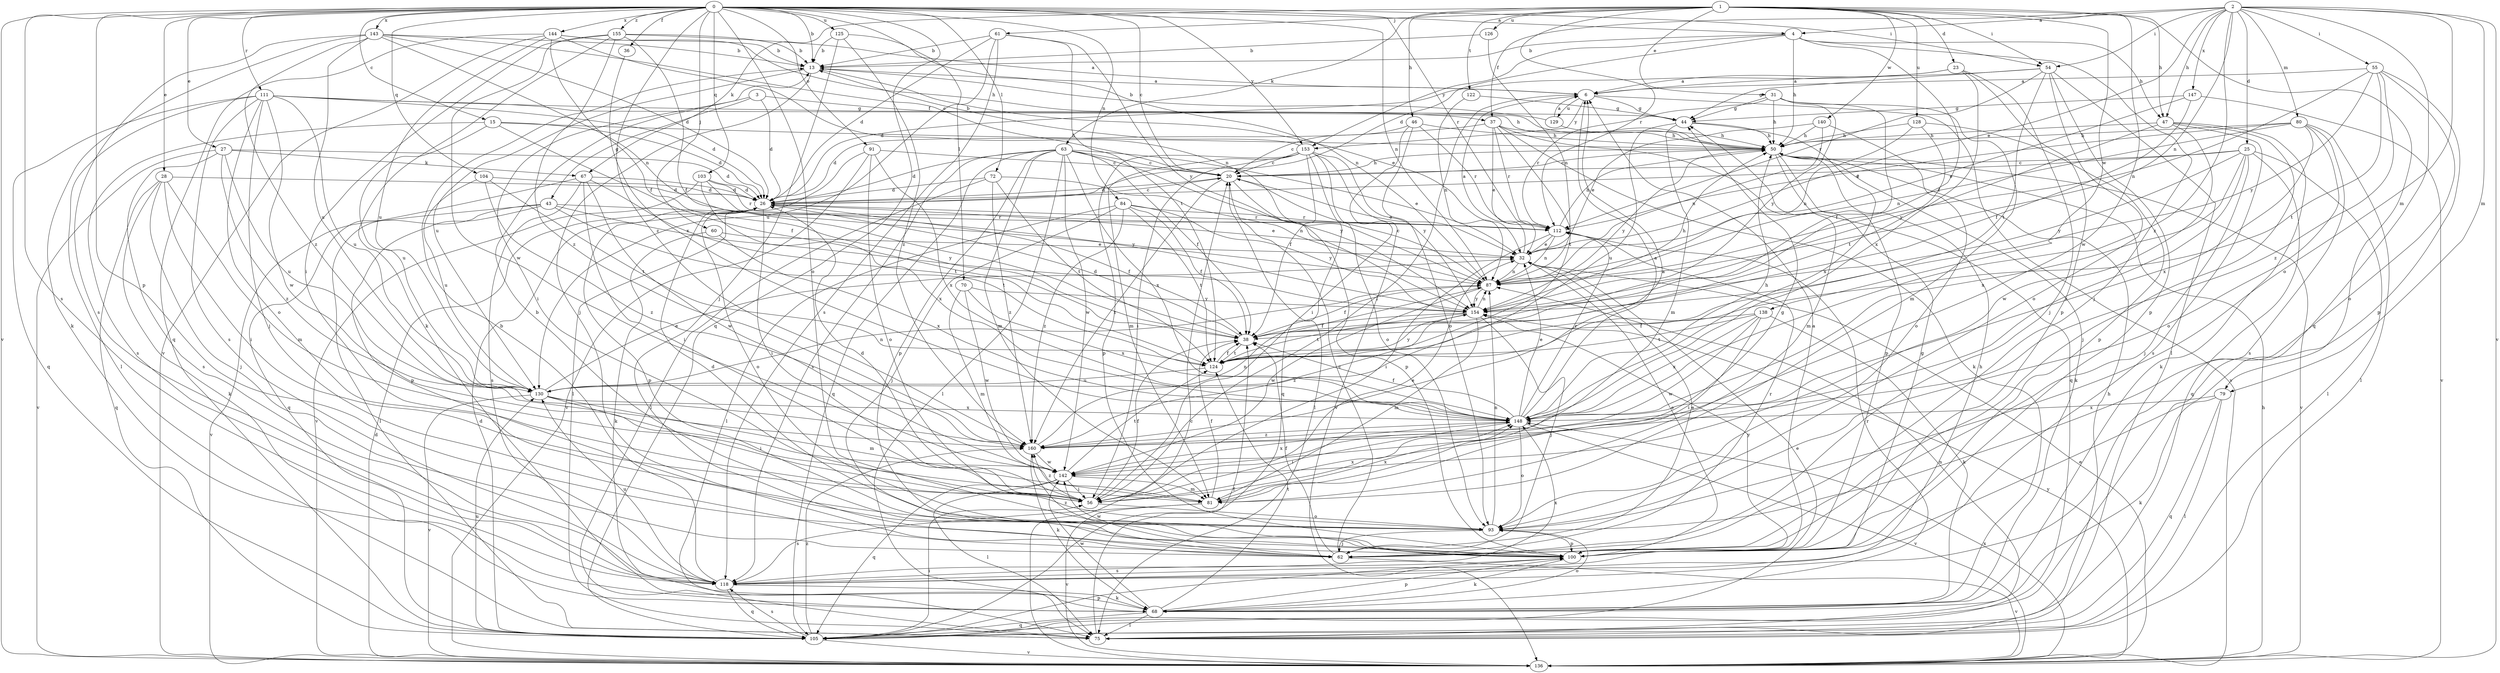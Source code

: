 strict digraph  {
0;
1;
2;
3;
4;
6;
13;
15;
20;
23;
25;
26;
27;
28;
31;
32;
36;
37;
38;
43;
44;
46;
47;
50;
54;
55;
56;
60;
61;
62;
63;
67;
68;
70;
72;
75;
79;
80;
81;
84;
87;
91;
93;
100;
103;
104;
105;
111;
112;
118;
122;
124;
125;
126;
128;
129;
130;
136;
138;
140;
142;
143;
144;
147;
148;
153;
154;
155;
160;
0 -> 4  [label=a];
0 -> 13  [label=b];
0 -> 15  [label=c];
0 -> 20  [label=c];
0 -> 27  [label=e];
0 -> 28  [label=e];
0 -> 36  [label=f];
0 -> 54  [label=i];
0 -> 60  [label=j];
0 -> 70  [label=l];
0 -> 72  [label=l];
0 -> 84  [label=n];
0 -> 87  [label=n];
0 -> 91  [label=o];
0 -> 93  [label=o];
0 -> 100  [label=p];
0 -> 103  [label=q];
0 -> 104  [label=q];
0 -> 105  [label=q];
0 -> 111  [label=r];
0 -> 112  [label=r];
0 -> 118  [label=s];
0 -> 125  [label=u];
0 -> 136  [label=v];
0 -> 143  [label=x];
0 -> 144  [label=x];
0 -> 153  [label=y];
0 -> 155  [label=z];
0 -> 160  [label=z];
1 -> 23  [label=d];
1 -> 31  [label=e];
1 -> 46  [label=h];
1 -> 47  [label=h];
1 -> 54  [label=i];
1 -> 61  [label=j];
1 -> 63  [label=k];
1 -> 67  [label=k];
1 -> 79  [label=m];
1 -> 112  [label=r];
1 -> 122  [label=t];
1 -> 126  [label=u];
1 -> 128  [label=u];
1 -> 138  [label=w];
1 -> 140  [label=w];
1 -> 142  [label=w];
2 -> 4  [label=a];
2 -> 25  [label=d];
2 -> 32  [label=e];
2 -> 37  [label=f];
2 -> 47  [label=h];
2 -> 54  [label=i];
2 -> 55  [label=i];
2 -> 79  [label=m];
2 -> 80  [label=m];
2 -> 87  [label=n];
2 -> 93  [label=o];
2 -> 105  [label=q];
2 -> 136  [label=v];
2 -> 147  [label=x];
2 -> 160  [label=z];
3 -> 26  [label=d];
3 -> 37  [label=f];
3 -> 43  [label=g];
3 -> 56  [label=i];
4 -> 13  [label=b];
4 -> 26  [label=d];
4 -> 38  [label=f];
4 -> 47  [label=h];
4 -> 50  [label=h];
4 -> 62  [label=j];
4 -> 153  [label=y];
6 -> 44  [label=g];
6 -> 56  [label=i];
6 -> 129  [label=u];
6 -> 136  [label=v];
6 -> 153  [label=y];
13 -> 6  [label=a];
13 -> 32  [label=e];
13 -> 62  [label=j];
13 -> 130  [label=u];
15 -> 26  [label=d];
15 -> 38  [label=f];
15 -> 50  [label=h];
15 -> 118  [label=s];
15 -> 130  [label=u];
20 -> 26  [label=d];
20 -> 32  [label=e];
20 -> 50  [label=h];
20 -> 75  [label=l];
20 -> 100  [label=p];
20 -> 160  [label=z];
23 -> 6  [label=a];
23 -> 26  [label=d];
23 -> 62  [label=j];
23 -> 100  [label=p];
23 -> 148  [label=x];
25 -> 20  [label=c];
25 -> 26  [label=d];
25 -> 62  [label=j];
25 -> 75  [label=l];
25 -> 105  [label=q];
25 -> 148  [label=x];
25 -> 154  [label=y];
25 -> 160  [label=z];
26 -> 20  [label=c];
26 -> 32  [label=e];
26 -> 38  [label=f];
26 -> 56  [label=i];
26 -> 93  [label=o];
26 -> 100  [label=p];
26 -> 112  [label=r];
27 -> 26  [label=d];
27 -> 67  [label=k];
27 -> 118  [label=s];
27 -> 130  [label=u];
27 -> 136  [label=v];
27 -> 160  [label=z];
28 -> 26  [label=d];
28 -> 56  [label=i];
28 -> 62  [label=j];
28 -> 68  [label=k];
28 -> 81  [label=m];
28 -> 105  [label=q];
31 -> 38  [label=f];
31 -> 44  [label=g];
31 -> 50  [label=h];
31 -> 81  [label=m];
31 -> 112  [label=r];
31 -> 154  [label=y];
32 -> 6  [label=a];
32 -> 87  [label=n];
36 -> 148  [label=x];
37 -> 26  [label=d];
37 -> 32  [label=e];
37 -> 50  [label=h];
37 -> 68  [label=k];
37 -> 105  [label=q];
37 -> 112  [label=r];
37 -> 124  [label=t];
38 -> 26  [label=d];
38 -> 124  [label=t];
43 -> 75  [label=l];
43 -> 100  [label=p];
43 -> 112  [label=r];
43 -> 124  [label=t];
43 -> 136  [label=v];
43 -> 154  [label=y];
44 -> 50  [label=h];
44 -> 81  [label=m];
44 -> 130  [label=u];
44 -> 148  [label=x];
46 -> 20  [label=c];
46 -> 50  [label=h];
46 -> 56  [label=i];
46 -> 93  [label=o];
46 -> 112  [label=r];
47 -> 50  [label=h];
47 -> 62  [label=j];
47 -> 68  [label=k];
47 -> 118  [label=s];
47 -> 142  [label=w];
47 -> 154  [label=y];
50 -> 20  [label=c];
50 -> 68  [label=k];
50 -> 81  [label=m];
50 -> 100  [label=p];
50 -> 136  [label=v];
50 -> 154  [label=y];
54 -> 6  [label=a];
54 -> 44  [label=g];
54 -> 75  [label=l];
54 -> 93  [label=o];
54 -> 100  [label=p];
54 -> 112  [label=r];
54 -> 124  [label=t];
55 -> 6  [label=a];
55 -> 87  [label=n];
55 -> 93  [label=o];
55 -> 100  [label=p];
55 -> 124  [label=t];
55 -> 154  [label=y];
55 -> 160  [label=z];
56 -> 26  [label=d];
56 -> 32  [label=e];
56 -> 38  [label=f];
56 -> 93  [label=o];
56 -> 148  [label=x];
56 -> 160  [label=z];
60 -> 32  [label=e];
60 -> 68  [label=k];
60 -> 148  [label=x];
61 -> 13  [label=b];
61 -> 26  [label=d];
61 -> 118  [label=s];
61 -> 124  [label=t];
61 -> 130  [label=u];
61 -> 154  [label=y];
62 -> 20  [label=c];
62 -> 32  [label=e];
62 -> 38  [label=f];
62 -> 112  [label=r];
62 -> 136  [label=v];
62 -> 142  [label=w];
63 -> 20  [label=c];
63 -> 26  [label=d];
63 -> 32  [label=e];
63 -> 38  [label=f];
63 -> 75  [label=l];
63 -> 81  [label=m];
63 -> 100  [label=p];
63 -> 105  [label=q];
63 -> 118  [label=s];
63 -> 142  [label=w];
63 -> 148  [label=x];
63 -> 154  [label=y];
67 -> 26  [label=d];
67 -> 56  [label=i];
67 -> 105  [label=q];
67 -> 118  [label=s];
67 -> 124  [label=t];
67 -> 142  [label=w];
68 -> 75  [label=l];
68 -> 93  [label=o];
68 -> 100  [label=p];
68 -> 105  [label=q];
68 -> 112  [label=r];
68 -> 124  [label=t];
68 -> 142  [label=w];
70 -> 81  [label=m];
70 -> 142  [label=w];
70 -> 148  [label=x];
70 -> 154  [label=y];
72 -> 26  [label=d];
72 -> 75  [label=l];
72 -> 87  [label=n];
72 -> 124  [label=t];
72 -> 160  [label=z];
75 -> 38  [label=f];
75 -> 50  [label=h];
75 -> 87  [label=n];
79 -> 68  [label=k];
79 -> 75  [label=l];
79 -> 105  [label=q];
79 -> 148  [label=x];
80 -> 50  [label=h];
80 -> 75  [label=l];
80 -> 87  [label=n];
80 -> 93  [label=o];
80 -> 112  [label=r];
80 -> 118  [label=s];
80 -> 148  [label=x];
81 -> 38  [label=f];
81 -> 44  [label=g];
81 -> 118  [label=s];
81 -> 136  [label=v];
81 -> 148  [label=x];
84 -> 38  [label=f];
84 -> 62  [label=j];
84 -> 75  [label=l];
84 -> 112  [label=r];
84 -> 124  [label=t];
84 -> 154  [label=y];
84 -> 160  [label=z];
87 -> 20  [label=c];
87 -> 38  [label=f];
87 -> 142  [label=w];
87 -> 154  [label=y];
91 -> 20  [label=c];
91 -> 75  [label=l];
91 -> 93  [label=o];
91 -> 136  [label=v];
91 -> 148  [label=x];
93 -> 26  [label=d];
93 -> 62  [label=j];
93 -> 87  [label=n];
93 -> 100  [label=p];
100 -> 6  [label=a];
100 -> 13  [label=b];
100 -> 32  [label=e];
100 -> 68  [label=k];
100 -> 118  [label=s];
100 -> 154  [label=y];
100 -> 160  [label=z];
103 -> 26  [label=d];
103 -> 112  [label=r];
103 -> 136  [label=v];
103 -> 148  [label=x];
103 -> 154  [label=y];
104 -> 26  [label=d];
104 -> 124  [label=t];
104 -> 130  [label=u];
104 -> 160  [label=z];
105 -> 26  [label=d];
105 -> 32  [label=e];
105 -> 56  [label=i];
105 -> 100  [label=p];
105 -> 118  [label=s];
105 -> 130  [label=u];
105 -> 136  [label=v];
105 -> 160  [label=z];
111 -> 26  [label=d];
111 -> 44  [label=g];
111 -> 50  [label=h];
111 -> 62  [label=j];
111 -> 75  [label=l];
111 -> 93  [label=o];
111 -> 105  [label=q];
111 -> 118  [label=s];
111 -> 130  [label=u];
111 -> 142  [label=w];
112 -> 32  [label=e];
112 -> 50  [label=h];
112 -> 56  [label=i];
112 -> 87  [label=n];
118 -> 13  [label=b];
118 -> 44  [label=g];
118 -> 50  [label=h];
118 -> 68  [label=k];
118 -> 105  [label=q];
118 -> 130  [label=u];
118 -> 148  [label=x];
122 -> 44  [label=g];
122 -> 87  [label=n];
124 -> 38  [label=f];
124 -> 130  [label=u];
124 -> 154  [label=y];
125 -> 13  [label=b];
125 -> 62  [label=j];
125 -> 87  [label=n];
125 -> 160  [label=z];
126 -> 13  [label=b];
126 -> 87  [label=n];
128 -> 50  [label=h];
128 -> 87  [label=n];
128 -> 100  [label=p];
128 -> 124  [label=t];
129 -> 6  [label=a];
129 -> 13  [label=b];
129 -> 50  [label=h];
130 -> 32  [label=e];
130 -> 56  [label=i];
130 -> 81  [label=m];
130 -> 87  [label=n];
130 -> 136  [label=v];
130 -> 148  [label=x];
136 -> 20  [label=c];
136 -> 26  [label=d];
136 -> 32  [label=e];
136 -> 50  [label=h];
136 -> 148  [label=x];
136 -> 154  [label=y];
138 -> 38  [label=f];
138 -> 56  [label=i];
138 -> 68  [label=k];
138 -> 124  [label=t];
138 -> 142  [label=w];
138 -> 148  [label=x];
140 -> 32  [label=e];
140 -> 50  [label=h];
140 -> 87  [label=n];
140 -> 93  [label=o];
142 -> 56  [label=i];
142 -> 75  [label=l];
142 -> 81  [label=m];
142 -> 105  [label=q];
142 -> 124  [label=t];
142 -> 148  [label=x];
143 -> 13  [label=b];
143 -> 20  [label=c];
143 -> 26  [label=d];
143 -> 68  [label=k];
143 -> 87  [label=n];
143 -> 118  [label=s];
143 -> 130  [label=u];
143 -> 160  [label=z];
144 -> 13  [label=b];
144 -> 38  [label=f];
144 -> 50  [label=h];
144 -> 87  [label=n];
144 -> 105  [label=q];
144 -> 130  [label=u];
144 -> 136  [label=v];
147 -> 32  [label=e];
147 -> 38  [label=f];
147 -> 44  [label=g];
147 -> 136  [label=v];
148 -> 6  [label=a];
148 -> 32  [label=e];
148 -> 38  [label=f];
148 -> 50  [label=h];
148 -> 56  [label=i];
148 -> 93  [label=o];
148 -> 112  [label=r];
148 -> 136  [label=v];
148 -> 160  [label=z];
153 -> 13  [label=b];
153 -> 20  [label=c];
153 -> 38  [label=f];
153 -> 56  [label=i];
153 -> 81  [label=m];
153 -> 93  [label=o];
153 -> 100  [label=p];
153 -> 105  [label=q];
153 -> 136  [label=v];
153 -> 154  [label=y];
154 -> 38  [label=f];
154 -> 50  [label=h];
154 -> 62  [label=j];
154 -> 81  [label=m];
154 -> 87  [label=n];
154 -> 124  [label=t];
154 -> 160  [label=z];
155 -> 6  [label=a];
155 -> 13  [label=b];
155 -> 38  [label=f];
155 -> 56  [label=i];
155 -> 68  [label=k];
155 -> 142  [label=w];
155 -> 160  [label=z];
160 -> 6  [label=a];
160 -> 68  [label=k];
160 -> 87  [label=n];
160 -> 142  [label=w];
}
